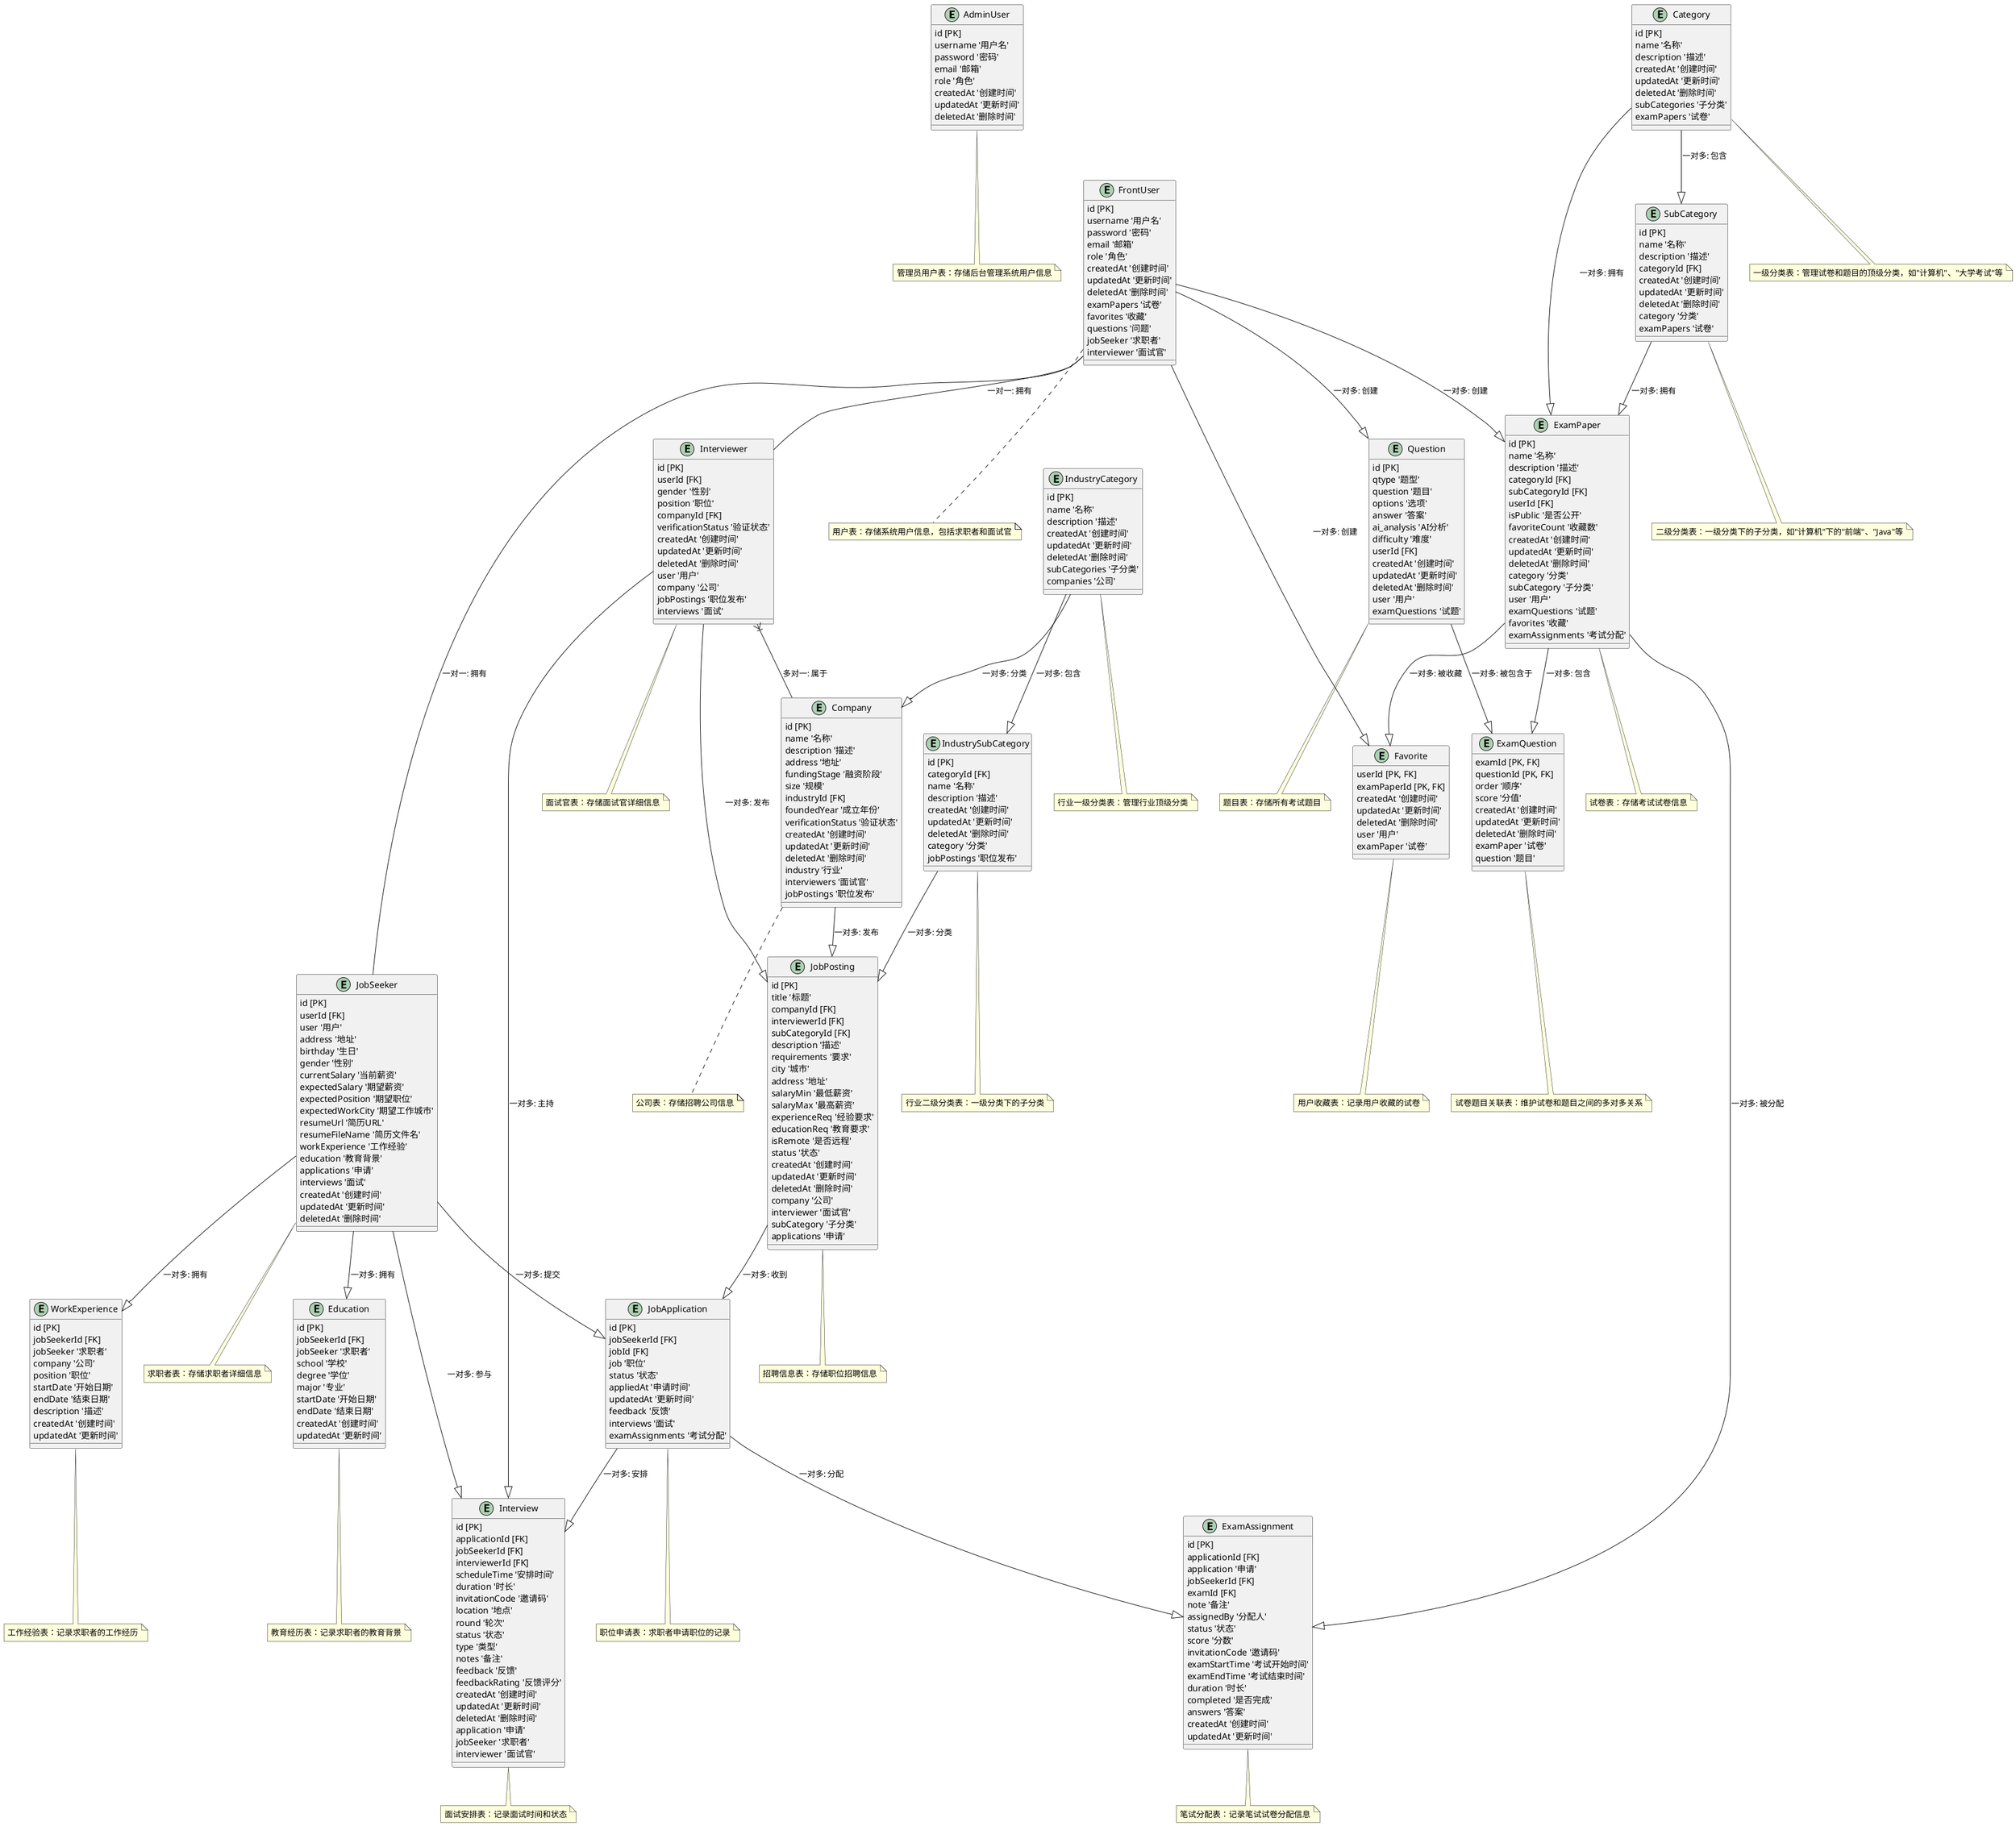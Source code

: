 @startuml
' ER Diagram for Recruitment System
' 招聘系统ER图

entity AdminUser {
  id [PK]
  username '用户名'
  password '密码'
  email '邮箱'
  role '角色'
  createdAt '创建时间'
  updatedAt '更新时间'
  deletedAt '删除时间'
}
note bottom of AdminUser : 管理员用户表：存储后台管理系统用户信息

entity FrontUser {
  id [PK]
  username '用户名'
  password '密码'
  email '邮箱'
  role '角色'
  createdAt '创建时间'
  updatedAt '更新时间'
  deletedAt '删除时间'
  examPapers '试卷'
  favorites '收藏'
  questions '问题'
  jobSeeker '求职者'
  interviewer '面试官'
}
note bottom of FrontUser : 用户表：存储系统用户信息，包括求职者和面试官

entity Category {
  id [PK]
  name '名称'
  description '描述'
  createdAt '创建时间'
  updatedAt '更新时间'
  deletedAt '删除时间'
  subCategories '子分类'
  examPapers '试卷'
}
note bottom of Category : 一级分类表：管理试卷和题目的顶级分类，如"计算机"、"大学考试"等

entity SubCategory {
  id [PK]
  name '名称'
  description '描述'
  categoryId [FK]
  createdAt '创建时间'
  updatedAt '更新时间'
  deletedAt '删除时间'
  category '分类'
  examPapers '试卷'
}
note bottom of SubCategory : 二级分类表：一级分类下的子分类，如"计算机"下的"前端"、"Java"等

entity Question {
  id [PK]
  qtype '题型'
  question '题目'
  options '选项'
  answer '答案'
  ai_analysis 'AI分析'
  difficulty '难度'
  userId [FK]
  createdAt '创建时间'
  updatedAt '更新时间'
  deletedAt '删除时间'
  user '用户'
  examQuestions '试题'
}
note bottom of Question : 题目表：存储所有考试题目

entity ExamPaper {
  id [PK]
  name '名称'
  description '描述'
  categoryId [FK]
  subCategoryId [FK]
  userId [FK]
  isPublic '是否公开'
  favoriteCount '收藏数'
  createdAt '创建时间'
  updatedAt '更新时间'
  deletedAt '删除时间'
  category '分类'
  subCategory '子分类'
  user '用户'
  examQuestions '试题'
  favorites '收藏'
  examAssignments '考试分配'
}
note bottom of ExamPaper : 试卷表：存储考试试卷信息

entity ExamQuestion {
  examId [PK, FK]
  questionId [PK, FK]
  order '顺序'
  score '分值'
  createdAt '创建时间'
  updatedAt '更新时间'
  deletedAt '删除时间'
  examPaper '试卷'
  question '题目'
}
note bottom of ExamQuestion : 试卷题目关联表：维护试卷和题目之间的多对多关系

entity Favorite {
  userId [PK, FK]
  examPaperId [PK, FK]
  createdAt '创建时间'
  updatedAt '更新时间'
  deletedAt '删除时间'
  user '用户'
  examPaper '试卷'
}
note bottom of Favorite : 用户收藏表：记录用户收藏的试卷

entity JobSeeker {
  id [PK]
  userId [FK]
  user '用户'
  address '地址'
  birthday '生日'
  gender '性别'
  currentSalary '当前薪资'
  expectedSalary '期望薪资'
  expectedPosition '期望职位'
  expectedWorkCity '期望工作城市'
  resumeUrl '简历URL'
  resumeFileName '简历文件名'
  workExperience '工作经验'
  education '教育背景'
  applications '申请'
  interviews '面试'
  createdAt '创建时间'
  updatedAt '更新时间'
  deletedAt '删除时间'
}
note bottom of JobSeeker : 求职者表：存储求职者详细信息

entity WorkExperience {
  id [PK]
  jobSeekerId [FK]
  jobSeeker '求职者'
  company '公司'
  position '职位'
  startDate '开始日期'
  endDate '结束日期'
  description '描述'
  createdAt '创建时间'
  updatedAt '更新时间'
}
note bottom of WorkExperience : 工作经验表：记录求职者的工作经历

entity Education {
  id [PK]
  jobSeekerId [FK]
  jobSeeker '求职者'
  school '学校'
  degree '学位'
  major '专业'
  startDate '开始日期'
  endDate '结束日期'
  createdAt '创建时间'
  updatedAt '更新时间'
}
note bottom of Education : 教育经历表：记录求职者的教育背景

entity Company {
  id [PK]
  name '名称'
  description '描述'
  address '地址'
  fundingStage '融资阶段'
  size '规模'
  industryId [FK]
  foundedYear '成立年份'
  verificationStatus '验证状态'
  createdAt '创建时间'
  updatedAt '更新时间'
  deletedAt '删除时间'
  industry '行业'
  interviewers '面试官'
  jobPostings '职位发布'
}
note bottom of Company : 公司表：存储招聘公司信息

entity Interviewer {
  id [PK]
  userId [FK]
  gender '性别'
  position '职位'
  companyId [FK]
  verificationStatus '验证状态'
  createdAt '创建时间'
  updatedAt '更新时间'
  deletedAt '删除时间'
  user '用户'
  company '公司'
  jobPostings '职位发布'
  interviews '面试'
}
note bottom of Interviewer : 面试官表：存储面试官详细信息

entity IndustryCategory {
  id [PK]
  name '名称'
  description '描述'
  createdAt '创建时间'
  updatedAt '更新时间'
  deletedAt '删除时间'
  subCategories '子分类'
  companies '公司'
}
note bottom of IndustryCategory : 行业一级分类表：管理行业顶级分类

entity IndustrySubCategory {
  id [PK]
  categoryId [FK]
  name '名称'
  description '描述'
  createdAt '创建时间'
  updatedAt '更新时间'
  deletedAt '删除时间'
  category '分类'
  jobPostings '职位发布'
}
note bottom of IndustrySubCategory : 行业二级分类表：一级分类下的子分类

entity JobPosting {
  id [PK]
  title '标题'
  companyId [FK]
  interviewerId [FK]
  subCategoryId [FK]
  description '描述'
  requirements '要求'
  city '城市'
  address '地址'
  salaryMin '最低薪资'
  salaryMax '最高薪资'
  experienceReq '经验要求'
  educationReq '教育要求'
  isRemote '是否远程'
  status '状态'
  createdAt '创建时间'
  updatedAt '更新时间'
  deletedAt '删除时间'
  company '公司'
  interviewer '面试官'
  subCategory '子分类'
  applications '申请'
}
note bottom of JobPosting : 招聘信息表：存储职位招聘信息

entity Interview {
  id [PK]
  applicationId [FK]
  jobSeekerId [FK]
  interviewerId [FK]
  scheduleTime '安排时间'
  duration '时长'
  invitationCode '邀请码'
  location '地点'
  round '轮次'
  status '状态'
  type '类型'
  notes '备注'
  feedback '反馈'
  feedbackRating '反馈评分'
  createdAt '创建时间'
  updatedAt '更新时间'
  deletedAt '删除时间'
  application '申请'
  jobSeeker '求职者'
  interviewer '面试官'
}
note bottom of Interview : 面试安排表：记录面试时间和状态

entity JobApplication {
  id [PK]
  jobSeekerId [FK]
  jobId [FK]
  job '职位'
  status '状态'
  appliedAt '申请时间'
  updatedAt '更新时间'
  feedback '反馈'
  interviews '面试'
  examAssignments '考试分配'
}
note bottom of JobApplication : 职位申请表：求职者申请职位的记录

entity ExamAssignment {
  id [PK]
  applicationId [FK]
  application '申请'
  jobSeekerId [FK]
  examId [FK]
  note '备注'
  assignedBy '分配人'
  status '状态'
  score '分数'
  invitationCode '邀请码'
  examStartTime '考试开始时间'
  examEndTime '考试结束时间'
  duration '时长'
  completed '是否完成'
  answers '答案'
  createdAt '创建时间'
  updatedAt '更新时间'
}
note bottom of ExamAssignment : 笔试分配表：记录笔试试卷分配信息

' 关系定义
' 一对一关系用 "--"，一对多关系用 "--|>"，多对多关系用 "--|--"

' FrontUser与JobSeeker的一对一关系
FrontUser -- JobSeeker : "一对一: 拥有"

' FrontUser与Interviewer的一对一关系
FrontUser -- Interviewer : "一对一: 拥有"

' JobSeeker与WorkExperience的一对多关系
JobSeeker --|> WorkExperience : "一对多: 拥有"

' JobSeeker与Education的一对多关系
JobSeeker --|> Education : "一对多: 拥有"

' JobSeeker与JobApplication的一对多关系
JobSeeker --|> JobApplication : "一对多: 提交"

' Interviewer与Company的多对一关系
Interviewer }|-- Company : "多对一: 属于"

' Interviewer与JobPosting的一对多关系
Interviewer --|> JobPosting : "一对多: 发布"

' Interviewer与Interview的一对多关系
Interviewer --|> Interview : "一对多: 主持"

' Category与SubCategory的一对多关系
Category --|> SubCategory : "一对多: 包含"

' Category与ExamPaper的一对多关系
Category --|> ExamPaper : "一对多: 拥有"

' SubCategory与ExamPaper的一对多关系
SubCategory --|> ExamPaper : "一对多: 拥有"

' FrontUser与ExamPaper的一对多关系
FrontUser --|> ExamPaper : "一对多: 创建"

' FrontUser与Question的一对多关系
FrontUser --|> Question : "一对多: 创建"

' ExamPaper与ExamQuestion的一对多关系
ExamPaper --|> ExamQuestion : "一对多: 包含"

' Question与ExamQuestion的一对多关系
Question --|> ExamQuestion : "一对多: 被包含于"

' FrontUser与Favorite的一对多关系
FrontUser --|> Favorite : "一对多: 创建"

' ExamPaper与Favorite的一对多关系
ExamPaper --|> Favorite : "一对多: 被收藏"

' ExamPaper与ExamAssignment的一对多关系
ExamPaper --|> ExamAssignment : "一对多: 被分配"

' IndustryCategory与IndustrySubCategory的一对多关系
IndustryCategory --|> IndustrySubCategory : "一对多: 包含"

' IndustryCategory与Company的一对多关系
IndustryCategory --|> Company : "一对多: 分类"

' IndustrySubCategory与JobPosting的一对多关系
IndustrySubCategory --|> JobPosting : "一对多: 分类"

' Company与JobPosting的一对多关系
Company --|> JobPosting : "一对多: 发布"

' JobPosting与JobApplication的一对多关系
JobPosting --|> JobApplication : "一对多: 收到"

' JobApplication与Interview的一对多关系
JobApplication --|> Interview : "一对多: 安排"

' JobApplication与ExamAssignment的一对多关系
JobApplication --|> ExamAssignment : "一对多: 分配"

' JobSeeker与Interview的一对多关系
JobSeeker --|> Interview : "一对多: 参与"

@enduml
